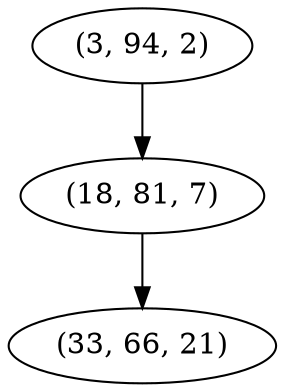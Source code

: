 digraph tree {
    "(3, 94, 2)";
    "(18, 81, 7)";
    "(33, 66, 21)";
    "(3, 94, 2)" -> "(18, 81, 7)";
    "(18, 81, 7)" -> "(33, 66, 21)";
}
